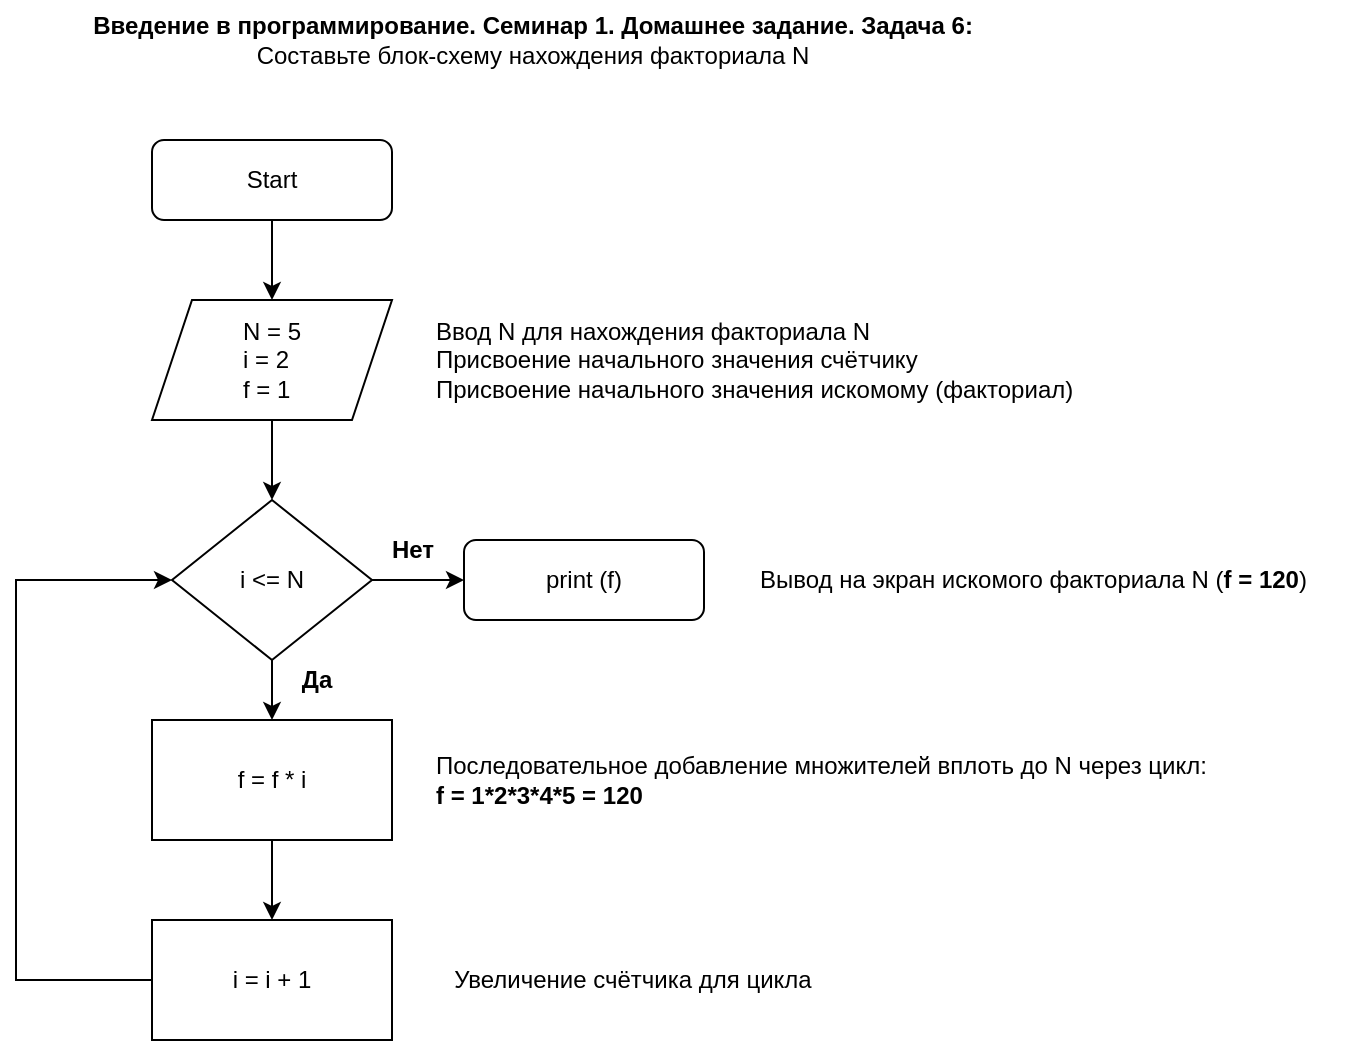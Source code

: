 <mxfile version="20.6.2" type="github">
  <diagram id="C5RBs43oDa-KdzZeNtuy" name="Page-1">
    <mxGraphModel dx="1422" dy="754" grid="1" gridSize="10" guides="1" tooltips="1" connect="1" arrows="1" fold="1" page="1" pageScale="1" pageWidth="827" pageHeight="1169" math="0" shadow="0">
      <root>
        <mxCell id="WIyWlLk6GJQsqaUBKTNV-0" />
        <mxCell id="WIyWlLk6GJQsqaUBKTNV-1" parent="WIyWlLk6GJQsqaUBKTNV-0" />
        <mxCell id="I4YClmw_gs8bAhVqxYCF-11" value="" style="edgeStyle=orthogonalEdgeStyle;rounded=0;orthogonalLoop=1;jettySize=auto;html=1;" edge="1" parent="WIyWlLk6GJQsqaUBKTNV-1" source="I4YClmw_gs8bAhVqxYCF-12">
          <mxGeometry relative="1" as="geometry">
            <mxPoint x="258" y="210" as="targetPoint" />
          </mxGeometry>
        </mxCell>
        <mxCell id="I4YClmw_gs8bAhVqxYCF-12" value="Start" style="rounded=1;whiteSpace=wrap;html=1;fontSize=12;glass=0;strokeWidth=1;shadow=0;" vertex="1" parent="WIyWlLk6GJQsqaUBKTNV-1">
          <mxGeometry x="198" y="130" width="120" height="40" as="geometry" />
        </mxCell>
        <mxCell id="I4YClmw_gs8bAhVqxYCF-13" value="print (f)" style="rounded=1;whiteSpace=wrap;html=1;fontSize=12;glass=0;strokeWidth=1;shadow=0;" vertex="1" parent="WIyWlLk6GJQsqaUBKTNV-1">
          <mxGeometry x="354" y="330" width="120" height="40" as="geometry" />
        </mxCell>
        <mxCell id="I4YClmw_gs8bAhVqxYCF-25" value="" style="edgeStyle=orthogonalEdgeStyle;rounded=0;orthogonalLoop=1;jettySize=auto;html=1;" edge="1" parent="WIyWlLk6GJQsqaUBKTNV-1" source="I4YClmw_gs8bAhVqxYCF-15" target="I4YClmw_gs8bAhVqxYCF-22">
          <mxGeometry relative="1" as="geometry" />
        </mxCell>
        <mxCell id="I4YClmw_gs8bAhVqxYCF-15" value="&lt;div style=&quot;text-align: justify;&quot;&gt;&lt;span style=&quot;background-color: initial;&quot;&gt;N = 5&lt;/span&gt;&lt;/div&gt;&lt;div style=&quot;text-align: justify;&quot;&gt;&lt;span style=&quot;background-color: initial;&quot;&gt;i = 2&lt;/span&gt;&lt;/div&gt;&lt;div style=&quot;text-align: justify;&quot;&gt;&lt;span style=&quot;background-color: initial;&quot;&gt;f = 1&lt;/span&gt;&lt;/div&gt;" style="shape=parallelogram;perimeter=parallelogramPerimeter;whiteSpace=wrap;html=1;fixedSize=1;" vertex="1" parent="WIyWlLk6GJQsqaUBKTNV-1">
          <mxGeometry x="198" y="210" width="120" height="60" as="geometry" />
        </mxCell>
        <mxCell id="I4YClmw_gs8bAhVqxYCF-18" value="Вывод на экран искомого факториала N (&lt;b&gt;f = 120&lt;/b&gt;)" style="text;html=1;align=left;verticalAlign=middle;resizable=0;points=[];autosize=1;strokeColor=none;fillColor=none;" vertex="1" parent="WIyWlLk6GJQsqaUBKTNV-1">
          <mxGeometry x="500" y="335" width="300" height="30" as="geometry" />
        </mxCell>
        <mxCell id="I4YClmw_gs8bAhVqxYCF-19" value="&lt;div style=&quot;&quot;&gt;&lt;span style=&quot;background-color: initial;&quot;&gt;Последовательное добавление множителей вплоть до N через цикл:&amp;nbsp;&lt;/span&gt;&lt;/div&gt;&lt;div style=&quot;&quot;&gt;&lt;span style=&quot;background-color: initial;&quot;&gt;&lt;b&gt;f = 1*2*3*4*5 = 120&lt;/b&gt;&lt;/span&gt;&lt;/div&gt;" style="text;html=1;align=left;verticalAlign=middle;resizable=0;points=[];autosize=1;strokeColor=none;fillColor=none;" vertex="1" parent="WIyWlLk6GJQsqaUBKTNV-1">
          <mxGeometry x="338" y="430" width="410" height="40" as="geometry" />
        </mxCell>
        <mxCell id="I4YClmw_gs8bAhVqxYCF-20" value="Ввод N для нахождения факториала N&lt;br&gt;Присвоение начального значения счётчику&lt;br&gt;Присвоение начального значения искомому (факториал)" style="text;html=1;align=left;verticalAlign=middle;resizable=0;points=[];autosize=1;strokeColor=none;fillColor=none;" vertex="1" parent="WIyWlLk6GJQsqaUBKTNV-1">
          <mxGeometry x="338" y="210" width="340" height="60" as="geometry" />
        </mxCell>
        <mxCell id="I4YClmw_gs8bAhVqxYCF-21" value="&lt;b&gt;Введение в программирование. Семинар 1. Домашнее задание. Задача 6:&lt;br&gt;&lt;/b&gt;&lt;div&gt;&lt;div&gt;Составьте блок-схему&amp;nbsp;&lt;span style=&quot;background-color: initial;&quot;&gt;нахождения факториала N&lt;/span&gt;&lt;/div&gt;&lt;/div&gt;" style="text;html=1;align=center;verticalAlign=middle;resizable=0;points=[];autosize=1;strokeColor=none;fillColor=none;" vertex="1" parent="WIyWlLk6GJQsqaUBKTNV-1">
          <mxGeometry x="158" y="60" width="460" height="40" as="geometry" />
        </mxCell>
        <mxCell id="I4YClmw_gs8bAhVqxYCF-24" value="" style="edgeStyle=orthogonalEdgeStyle;rounded=0;orthogonalLoop=1;jettySize=auto;html=1;" edge="1" parent="WIyWlLk6GJQsqaUBKTNV-1" source="I4YClmw_gs8bAhVqxYCF-22" target="I4YClmw_gs8bAhVqxYCF-23">
          <mxGeometry relative="1" as="geometry" />
        </mxCell>
        <mxCell id="I4YClmw_gs8bAhVqxYCF-30" value="" style="edgeStyle=orthogonalEdgeStyle;rounded=0;orthogonalLoop=1;jettySize=auto;html=1;" edge="1" parent="WIyWlLk6GJQsqaUBKTNV-1" source="I4YClmw_gs8bAhVqxYCF-22" target="I4YClmw_gs8bAhVqxYCF-13">
          <mxGeometry relative="1" as="geometry" />
        </mxCell>
        <mxCell id="I4YClmw_gs8bAhVqxYCF-22" value="i &amp;lt;= N" style="rhombus;whiteSpace=wrap;html=1;" vertex="1" parent="WIyWlLk6GJQsqaUBKTNV-1">
          <mxGeometry x="208" y="310" width="100" height="80" as="geometry" />
        </mxCell>
        <mxCell id="I4YClmw_gs8bAhVqxYCF-40" value="" style="edgeStyle=orthogonalEdgeStyle;rounded=0;orthogonalLoop=1;jettySize=auto;html=1;" edge="1" parent="WIyWlLk6GJQsqaUBKTNV-1" source="I4YClmw_gs8bAhVqxYCF-23" target="I4YClmw_gs8bAhVqxYCF-35">
          <mxGeometry relative="1" as="geometry" />
        </mxCell>
        <mxCell id="I4YClmw_gs8bAhVqxYCF-23" value="f = f * i" style="rounded=0;whiteSpace=wrap;html=1;" vertex="1" parent="WIyWlLk6GJQsqaUBKTNV-1">
          <mxGeometry x="198" y="420" width="120" height="60" as="geometry" />
        </mxCell>
        <mxCell id="I4YClmw_gs8bAhVqxYCF-33" value="&lt;b&gt;Да&lt;/b&gt;" style="text;html=1;align=center;verticalAlign=middle;resizable=0;points=[];autosize=1;strokeColor=none;fillColor=none;" vertex="1" parent="WIyWlLk6GJQsqaUBKTNV-1">
          <mxGeometry x="260" y="385" width="40" height="30" as="geometry" />
        </mxCell>
        <mxCell id="I4YClmw_gs8bAhVqxYCF-34" value="&lt;b&gt;Нет&lt;/b&gt;" style="text;html=1;align=center;verticalAlign=middle;resizable=0;points=[];autosize=1;strokeColor=none;fillColor=none;" vertex="1" parent="WIyWlLk6GJQsqaUBKTNV-1">
          <mxGeometry x="308" y="320" width="40" height="30" as="geometry" />
        </mxCell>
        <mxCell id="I4YClmw_gs8bAhVqxYCF-37" style="edgeStyle=orthogonalEdgeStyle;rounded=0;orthogonalLoop=1;jettySize=auto;html=1;entryX=0;entryY=0.5;entryDx=0;entryDy=0;" edge="1" parent="WIyWlLk6GJQsqaUBKTNV-1" source="I4YClmw_gs8bAhVqxYCF-35" target="I4YClmw_gs8bAhVqxYCF-22">
          <mxGeometry relative="1" as="geometry">
            <Array as="points">
              <mxPoint x="130" y="550" />
              <mxPoint x="130" y="350" />
            </Array>
          </mxGeometry>
        </mxCell>
        <mxCell id="I4YClmw_gs8bAhVqxYCF-35" value="i = i + 1" style="rounded=0;whiteSpace=wrap;html=1;" vertex="1" parent="WIyWlLk6GJQsqaUBKTNV-1">
          <mxGeometry x="198" y="520" width="120" height="60" as="geometry" />
        </mxCell>
        <mxCell id="I4YClmw_gs8bAhVqxYCF-38" value="&lt;div style=&quot;text-align: left;&quot;&gt;Увеличение счётчика для цикла&lt;br&gt;&lt;/div&gt;" style="text;html=1;align=center;verticalAlign=middle;resizable=0;points=[];autosize=1;strokeColor=none;fillColor=none;" vertex="1" parent="WIyWlLk6GJQsqaUBKTNV-1">
          <mxGeometry x="338" y="535" width="200" height="30" as="geometry" />
        </mxCell>
      </root>
    </mxGraphModel>
  </diagram>
</mxfile>
